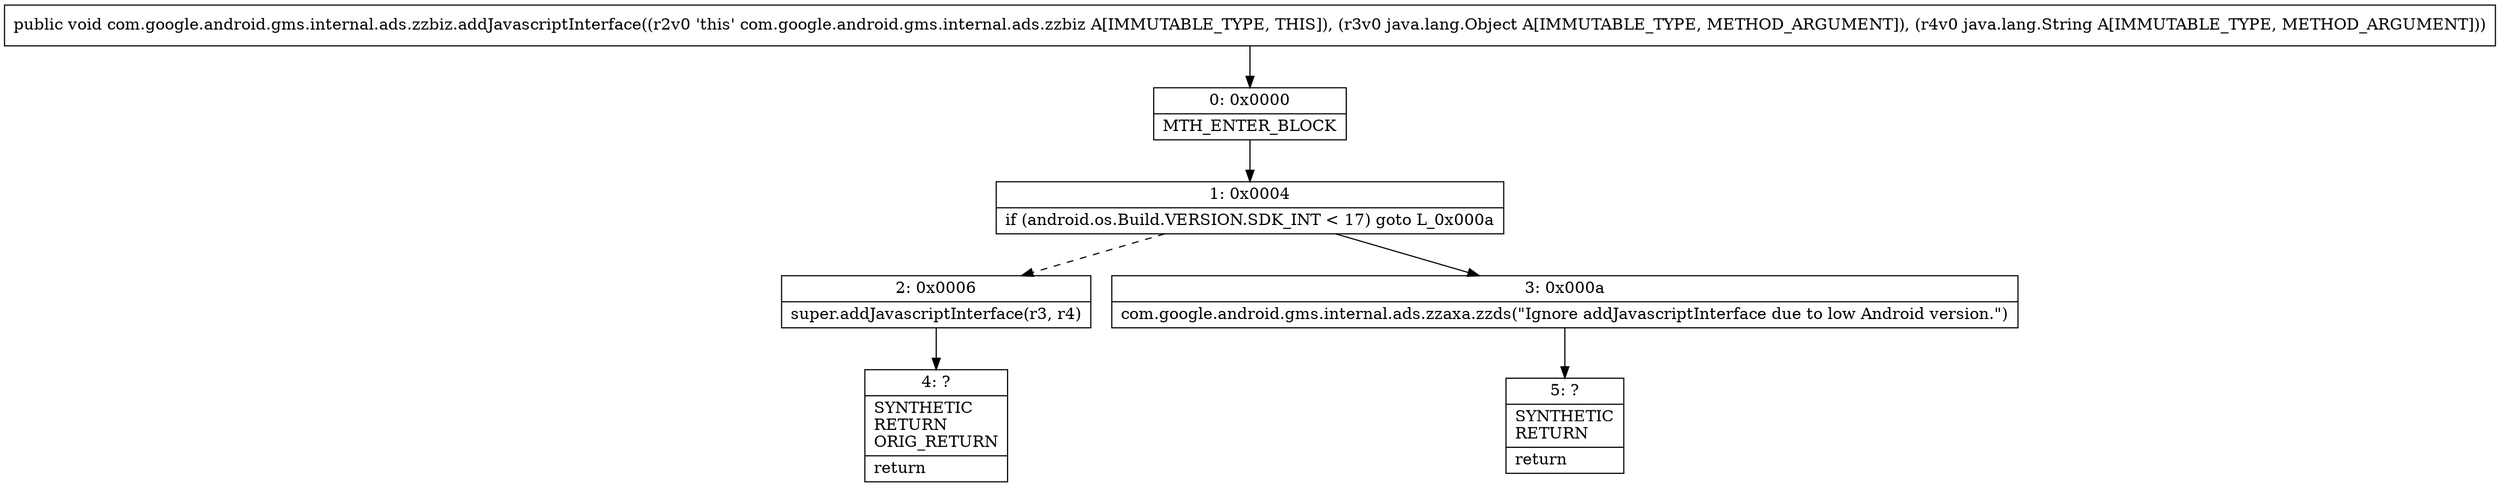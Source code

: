 digraph "CFG forcom.google.android.gms.internal.ads.zzbiz.addJavascriptInterface(Ljava\/lang\/Object;Ljava\/lang\/String;)V" {
Node_0 [shape=record,label="{0\:\ 0x0000|MTH_ENTER_BLOCK\l}"];
Node_1 [shape=record,label="{1\:\ 0x0004|if (android.os.Build.VERSION.SDK_INT \< 17) goto L_0x000a\l}"];
Node_2 [shape=record,label="{2\:\ 0x0006|super.addJavascriptInterface(r3, r4)\l}"];
Node_3 [shape=record,label="{3\:\ 0x000a|com.google.android.gms.internal.ads.zzaxa.zzds(\"Ignore addJavascriptInterface due to low Android version.\")\l}"];
Node_4 [shape=record,label="{4\:\ ?|SYNTHETIC\lRETURN\lORIG_RETURN\l|return\l}"];
Node_5 [shape=record,label="{5\:\ ?|SYNTHETIC\lRETURN\l|return\l}"];
MethodNode[shape=record,label="{public void com.google.android.gms.internal.ads.zzbiz.addJavascriptInterface((r2v0 'this' com.google.android.gms.internal.ads.zzbiz A[IMMUTABLE_TYPE, THIS]), (r3v0 java.lang.Object A[IMMUTABLE_TYPE, METHOD_ARGUMENT]), (r4v0 java.lang.String A[IMMUTABLE_TYPE, METHOD_ARGUMENT])) }"];
MethodNode -> Node_0;
Node_0 -> Node_1;
Node_1 -> Node_2[style=dashed];
Node_1 -> Node_3;
Node_2 -> Node_4;
Node_3 -> Node_5;
}

